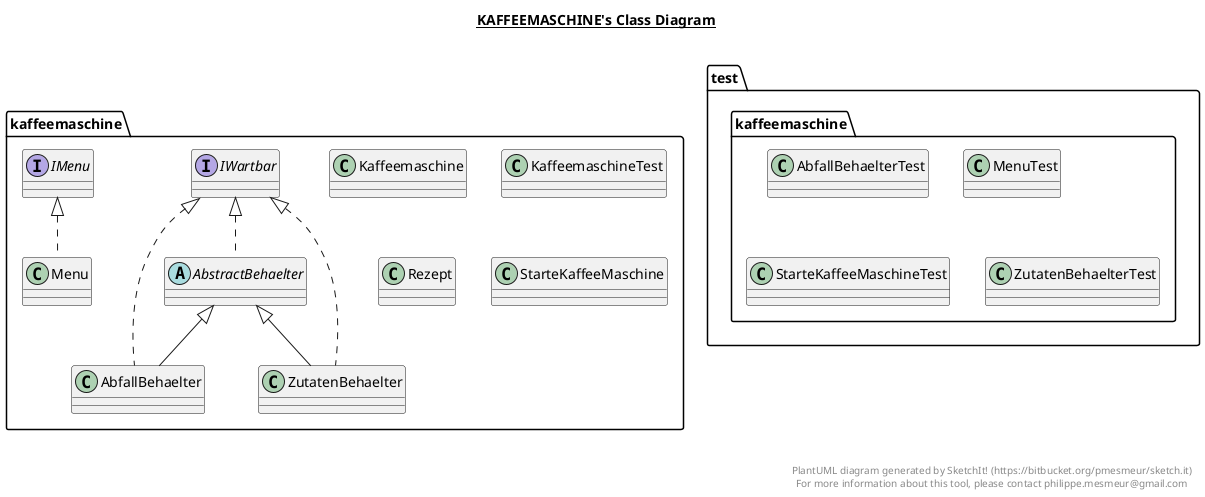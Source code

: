@startuml

title __KAFFEEMASCHINE's Class Diagram__\n

  namespace kaffeemaschine {
    class kaffeemaschine.AbfallBehaelter {
    }
  }
  

  namespace kaffeemaschine {
    abstract class kaffeemaschine.AbstractBehaelter {
    }
  }
  

  namespace kaffeemaschine {
    interface kaffeemaschine.IMenu {
    }
  }
  

  namespace kaffeemaschine {
    interface kaffeemaschine.IWartbar {
    }
  }
  

  namespace kaffeemaschine {
    class kaffeemaschine.Kaffeemaschine {
    }
  }
  

  namespace kaffeemaschine {
    class kaffeemaschine.KaffeemaschineTest {
    }
  }
  

  namespace kaffeemaschine {
    class kaffeemaschine.Menu {
    }
  }
  

  namespace kaffeemaschine {
    class kaffeemaschine.Rezept {
    }
  }
  

  namespace kaffeemaschine {
    class kaffeemaschine.StarteKaffeeMaschine {
    }
  }
  

  namespace kaffeemaschine {
    class kaffeemaschine.ZutatenBehaelter {
    }
  }
  

  namespace test.kaffeemaschine {
    class test.kaffeemaschine.AbfallBehaelterTest {
    }
  }
  

  namespace test.kaffeemaschine {
    class test.kaffeemaschine.MenuTest {
    }
  }
  

  namespace test.kaffeemaschine {
    class test.kaffeemaschine.StarteKaffeeMaschineTest {
    }
  }
  

  namespace test.kaffeemaschine {
    class test.kaffeemaschine.ZutatenBehaelterTest {
    }
  }
  

  kaffeemaschine.AbfallBehaelter .up.|> kaffeemaschine.IWartbar
  kaffeemaschine.AbfallBehaelter -up-|> kaffeemaschine.AbstractBehaelter
  kaffeemaschine.AbstractBehaelter .up.|> kaffeemaschine.IWartbar
  kaffeemaschine.Menu .up.|> kaffeemaschine.IMenu
  kaffeemaschine.ZutatenBehaelter .up.|> kaffeemaschine.IWartbar
  kaffeemaschine.ZutatenBehaelter -up-|> kaffeemaschine.AbstractBehaelter


right footer


PlantUML diagram generated by SketchIt! (https://bitbucket.org/pmesmeur/sketch.it)
For more information about this tool, please contact philippe.mesmeur@gmail.com
endfooter

@enduml
